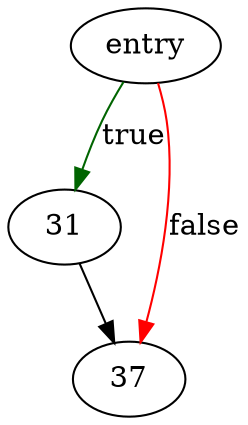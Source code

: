 digraph "fetchPayload" {
	// Node definitions.
	2 [label=entry];
	31;
	37;

	// Edge definitions.
	2 -> 31 [
		color=darkgreen
		label=true
	];
	2 -> 37 [
		color=red
		label=false
	];
	31 -> 37;
}